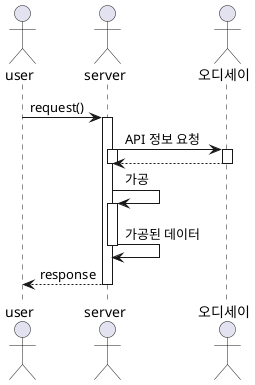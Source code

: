 @startuml seq_navigate

actor user
actor server
actor odsay as "오디세이"

user -> server : request()
activate server
server -> odsay : API 정보 요청
activate server
activate odsay
odsay --> server
deactivate server
deactivate odsay


server -> server : 가공
activate server
server -> server : 가공된 데이터
deactivate server


server --> user : response
deactivate server

@enduml